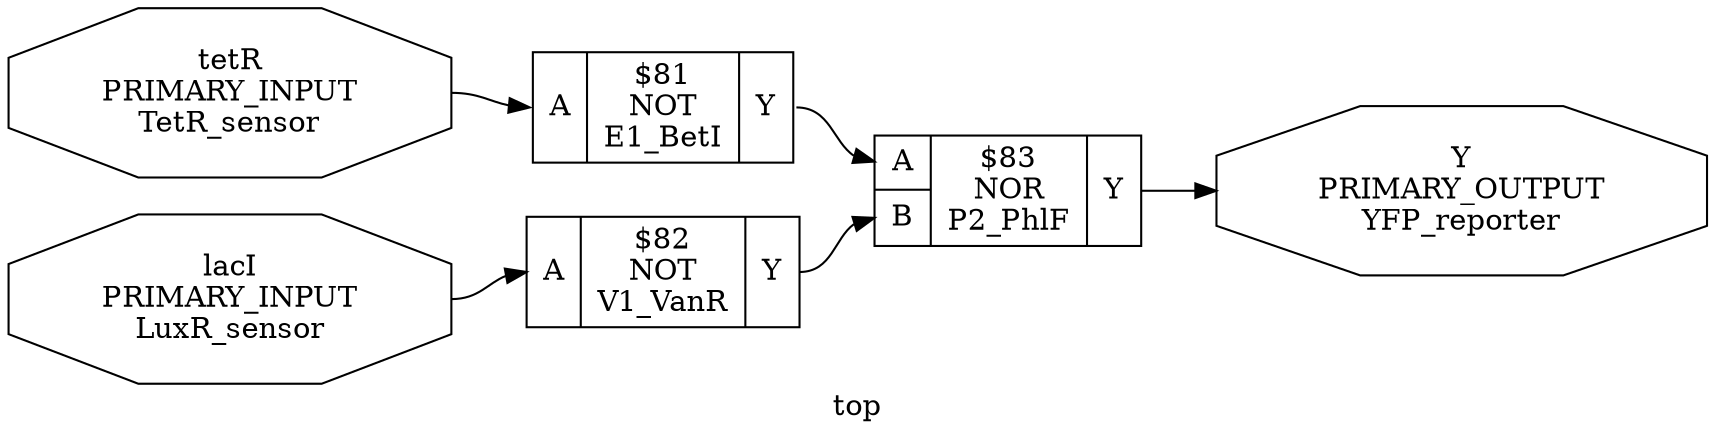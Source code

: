 digraph "top" {
label="top";
rankdir="LR";
remincross=true;
n3 [ shape=octagon, label="Y\nPRIMARY_OUTPUT\nYFP_reporter", fontcolor="black" ];
n4 [ shape=octagon, label="lacI\nPRIMARY_INPUT\nLuxR_sensor", fontcolor="black" ];
n5 [ shape=octagon, label="tetR\nPRIMARY_INPUT\nTetR_sensor", fontcolor="black" ];
c7 [ shape=record, label="{{<p6> A}|$81\nNOT\nE1_BetI|{<p3> Y}}",  ];
c8 [ shape=record, label="{{<p6> A}|$82\nNOT\nV1_VanR|{<p3> Y}}",  ];
c10 [ shape=record, label="{{<p6> A|<p9> B}|$83\nNOR\nP2_PhlF|{<p3> Y}}",  ];
c7:p3:e -> c10:p6:w [color="black", fontcolor="black", label=""];
c8:p3:e -> c10:p9:w [color="black", fontcolor="black", label=""];
c10:p3:e -> n3:w [color="black", fontcolor="black", label=""];
n4:e -> c8:p6:w [color="black", fontcolor="black", label=""];
n5:e -> c7:p6:w [color="black", fontcolor="black", label=""];
}
